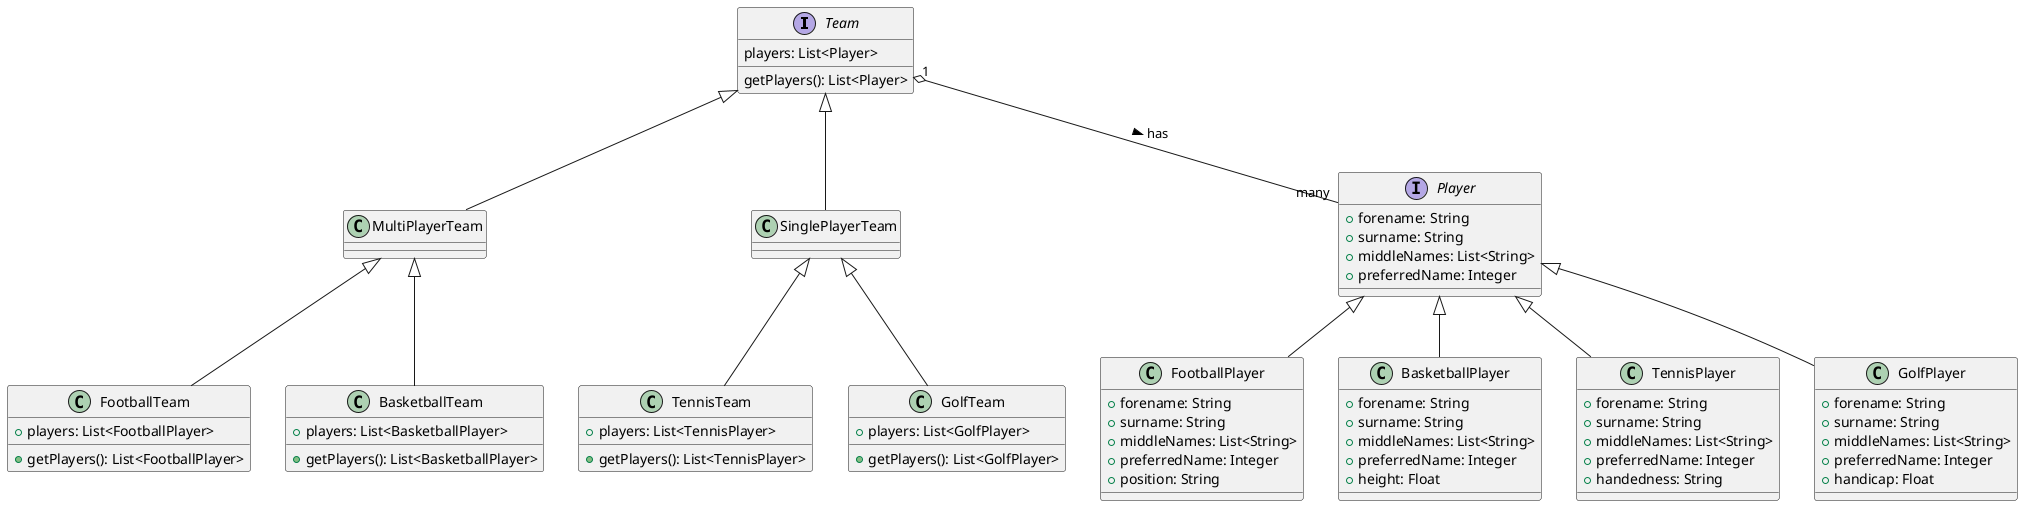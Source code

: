 @startuml classDiagram

Interface Team {
    players: List<Player>
    getPlayers(): List<Player>
}

Class MultiPlayerTeam {

}

CLass SinglePlayerTeam {

}

Team <|-- MultiPlayerTeam
Team <|-- SinglePlayerTeam

Class FootballTeam {
    +players: List<FootballPlayer>
    +getPlayers(): List<FootballPlayer>
}

Class BasketballTeam {
    +players: List<BasketballPlayer>
    +getPlayers(): List<BasketballPlayer>
}

MultiPlayerTeam <|-- FootballTeam
MultiPlayerTeam <|-- BasketballTeam

Class TennisTeam {
    +players: List<TennisPlayer>
    +getPlayers(): List<TennisPlayer>
}

Class GolfTeam {
    +players: List<GolfPlayer>
    +getPlayers(): List<GolfPlayer>
}

SinglePlayerTeam <|-- TennisTeam
SinglePlayerTeam <|-- GolfTeam

Interface Player {
    +forename: String
    +surname: String
    +middleNames: List<String>
    +preferredName: Integer
}

Class FootballPlayer {
    +forename: String
    +surname: String
    +middleNames: List<String>
    +preferredName: Integer
    +position: String
}

Class BasketballPlayer {
    +forename: String
    +surname: String
    +middleNames: List<String>
    +preferredName: Integer
    +height: Float
}

Class TennisPlayer {
    +forename: String
    +surname: String
    +middleNames: List<String>
    +preferredName: Integer
    +handedness: String
}

Class GolfPlayer {
    +forename: String
    +surname: String
    +middleNames: List<String>
    +preferredName: Integer
    +handicap: Float
}

Player <|-- FootballPlayer
Player <|-- BasketballPlayer
Player <|-- TennisPlayer
Player <|-- GolfPlayer

Team "1" o-- "many" Player : has >

@enduml
